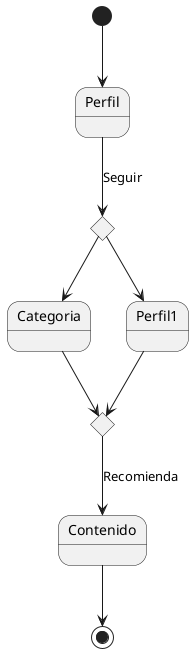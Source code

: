 @startuml
state c1 <<choice>>
state c2 <<choice>>

[*] --> Perfil
Perfil --> c1 : Seguir
c1 --> Categoria
c1 --> Perfil1
Categoria --> c2
Perfil1 --> c2
c2 --> Contenido : Recomienda
Contenido --> [*]
@enduml
